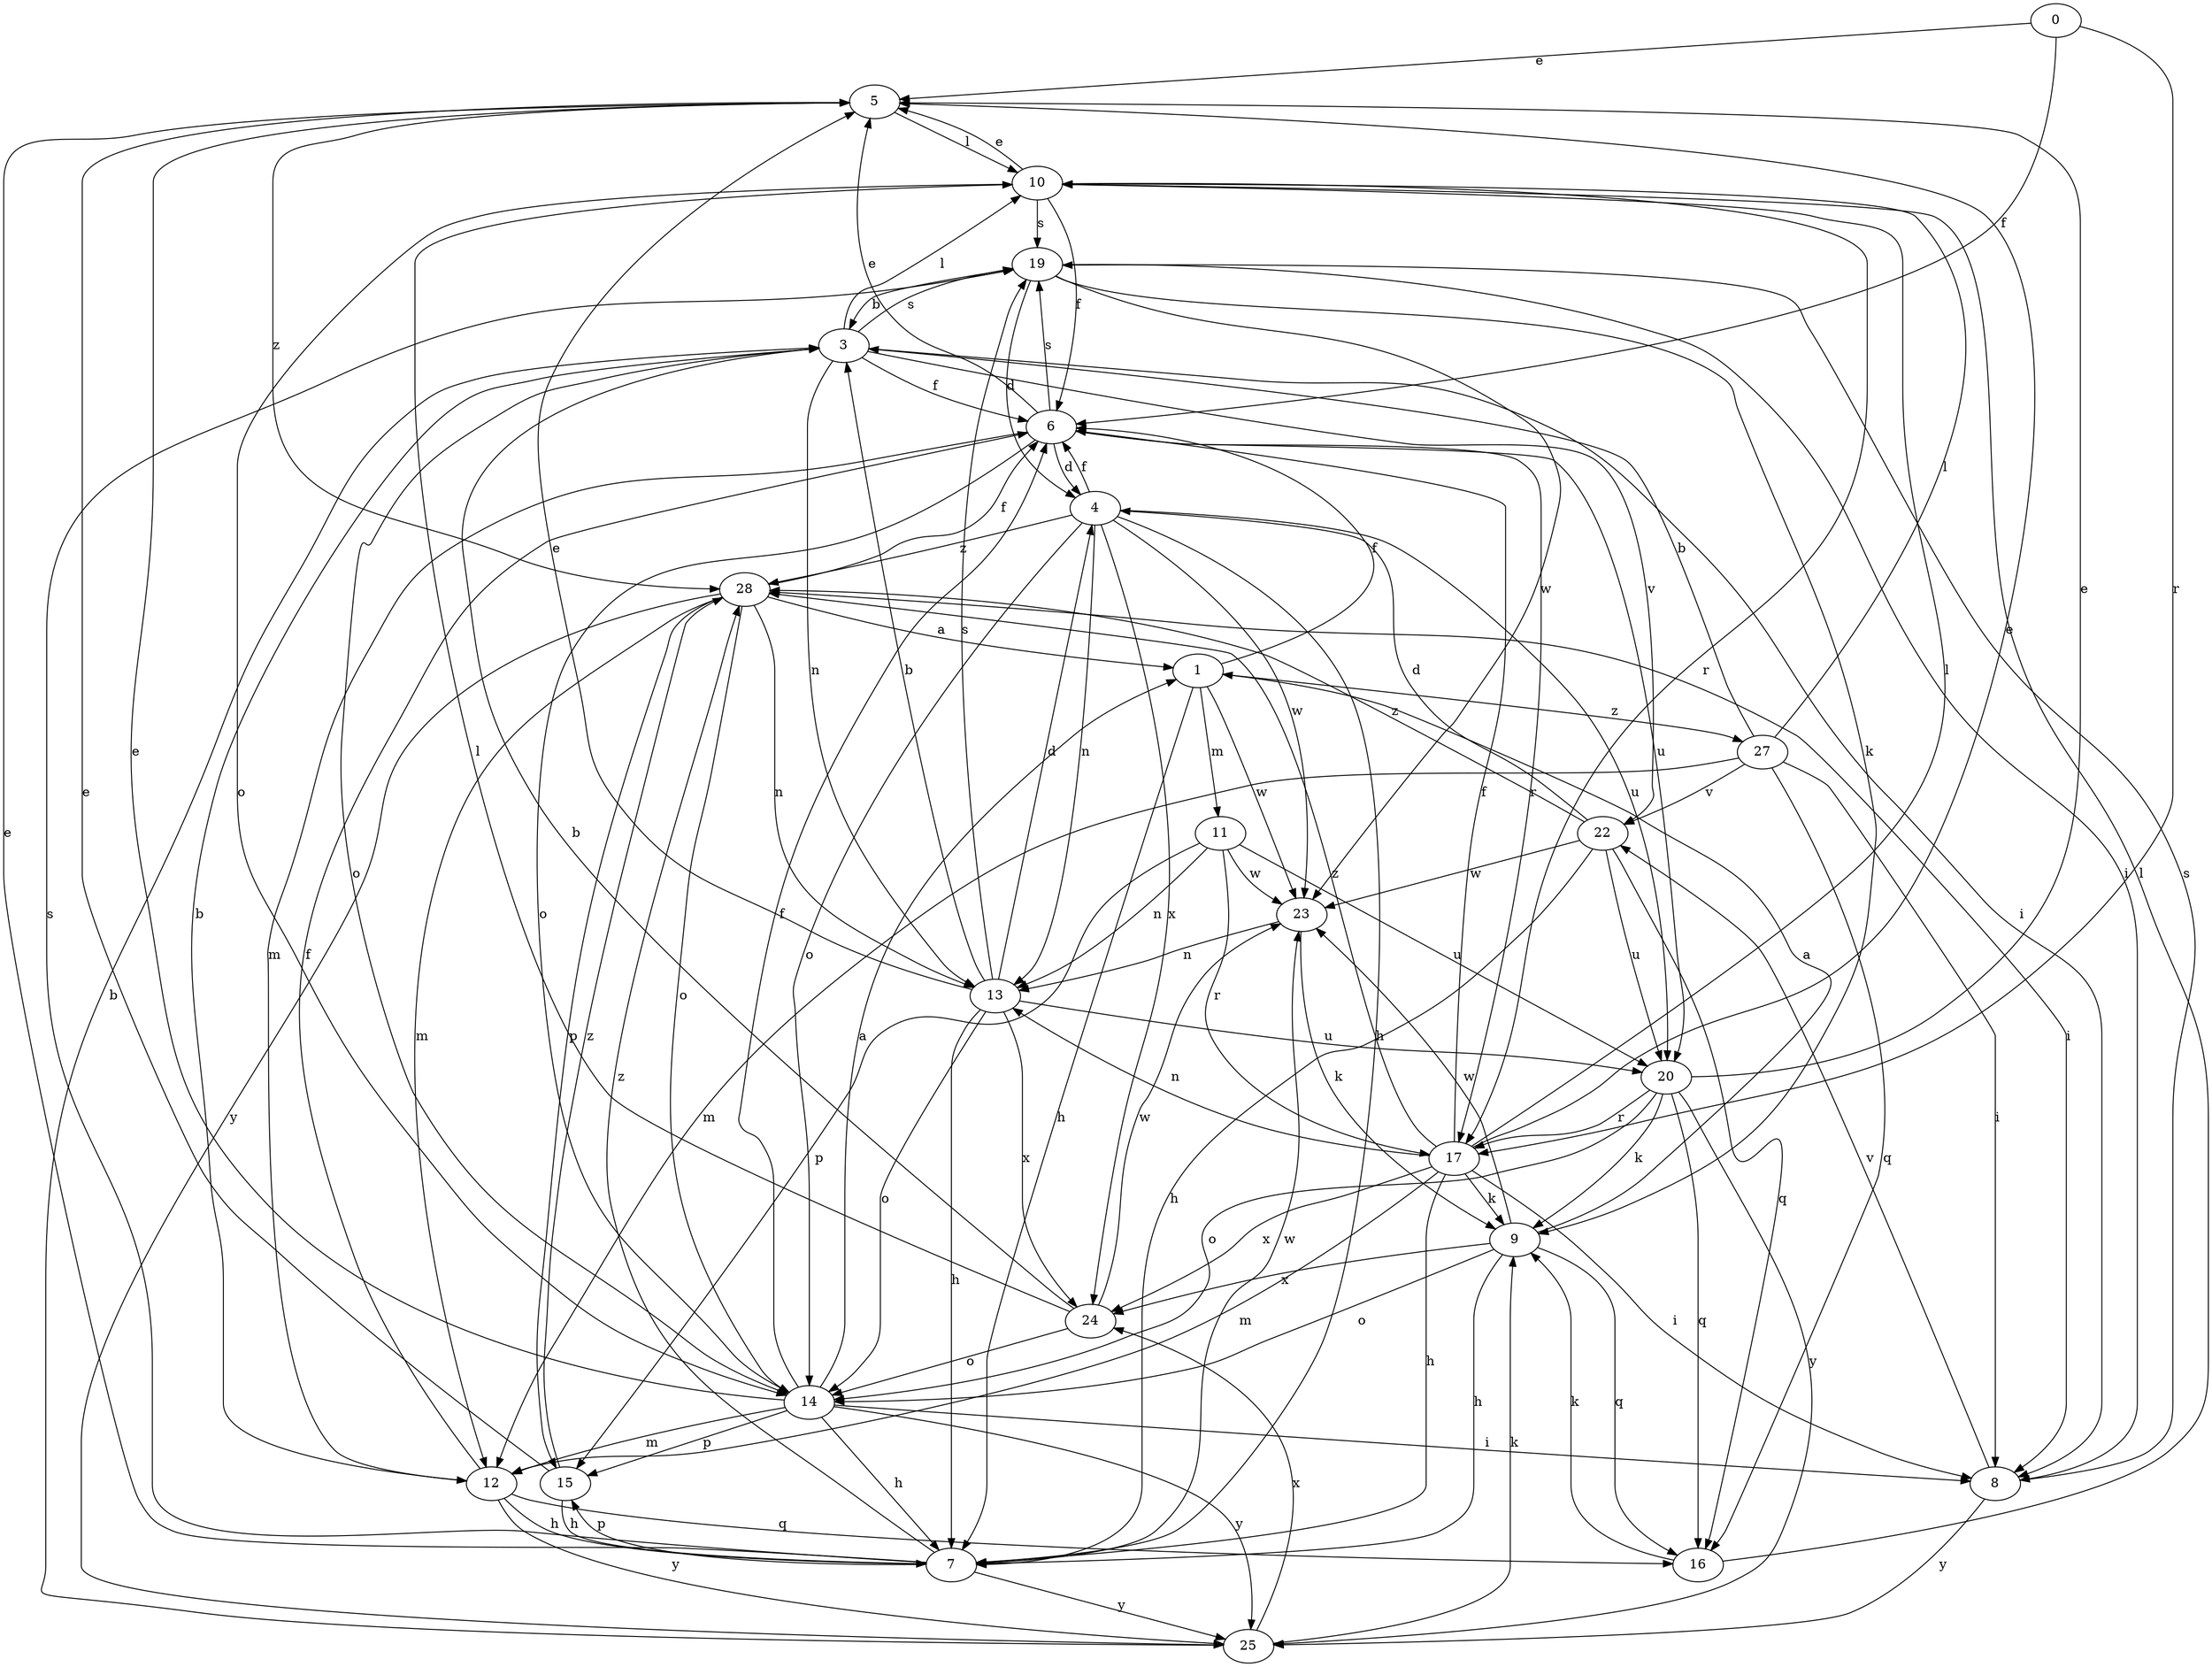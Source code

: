 strict digraph  {
0;
1;
3;
4;
5;
6;
7;
8;
9;
10;
11;
12;
13;
14;
15;
16;
17;
19;
20;
22;
23;
24;
25;
27;
28;
0 -> 5  [label=e];
0 -> 6  [label=f];
0 -> 17  [label=r];
1 -> 6  [label=f];
1 -> 7  [label=h];
1 -> 11  [label=m];
1 -> 23  [label=w];
1 -> 27  [label=z];
3 -> 6  [label=f];
3 -> 8  [label=i];
3 -> 10  [label=l];
3 -> 13  [label=n];
3 -> 14  [label=o];
3 -> 19  [label=s];
3 -> 22  [label=v];
4 -> 6  [label=f];
4 -> 7  [label=h];
4 -> 13  [label=n];
4 -> 14  [label=o];
4 -> 20  [label=u];
4 -> 23  [label=w];
4 -> 24  [label=x];
4 -> 28  [label=z];
5 -> 10  [label=l];
5 -> 28  [label=z];
6 -> 4  [label=d];
6 -> 5  [label=e];
6 -> 12  [label=m];
6 -> 14  [label=o];
6 -> 17  [label=r];
6 -> 19  [label=s];
6 -> 20  [label=u];
7 -> 5  [label=e];
7 -> 15  [label=p];
7 -> 19  [label=s];
7 -> 23  [label=w];
7 -> 25  [label=y];
7 -> 28  [label=z];
8 -> 19  [label=s];
8 -> 22  [label=v];
8 -> 25  [label=y];
9 -> 1  [label=a];
9 -> 7  [label=h];
9 -> 14  [label=o];
9 -> 16  [label=q];
9 -> 23  [label=w];
9 -> 24  [label=x];
10 -> 5  [label=e];
10 -> 6  [label=f];
10 -> 14  [label=o];
10 -> 17  [label=r];
10 -> 19  [label=s];
11 -> 13  [label=n];
11 -> 15  [label=p];
11 -> 17  [label=r];
11 -> 20  [label=u];
11 -> 23  [label=w];
12 -> 3  [label=b];
12 -> 6  [label=f];
12 -> 7  [label=h];
12 -> 16  [label=q];
12 -> 25  [label=y];
13 -> 3  [label=b];
13 -> 4  [label=d];
13 -> 5  [label=e];
13 -> 7  [label=h];
13 -> 14  [label=o];
13 -> 19  [label=s];
13 -> 20  [label=u];
13 -> 24  [label=x];
14 -> 1  [label=a];
14 -> 5  [label=e];
14 -> 6  [label=f];
14 -> 7  [label=h];
14 -> 8  [label=i];
14 -> 12  [label=m];
14 -> 15  [label=p];
14 -> 25  [label=y];
15 -> 5  [label=e];
15 -> 7  [label=h];
15 -> 28  [label=z];
16 -> 9  [label=k];
16 -> 10  [label=l];
17 -> 5  [label=e];
17 -> 6  [label=f];
17 -> 7  [label=h];
17 -> 8  [label=i];
17 -> 9  [label=k];
17 -> 10  [label=l];
17 -> 12  [label=m];
17 -> 13  [label=n];
17 -> 24  [label=x];
17 -> 28  [label=z];
19 -> 3  [label=b];
19 -> 4  [label=d];
19 -> 8  [label=i];
19 -> 9  [label=k];
19 -> 23  [label=w];
20 -> 5  [label=e];
20 -> 9  [label=k];
20 -> 14  [label=o];
20 -> 16  [label=q];
20 -> 17  [label=r];
20 -> 25  [label=y];
22 -> 4  [label=d];
22 -> 7  [label=h];
22 -> 16  [label=q];
22 -> 20  [label=u];
22 -> 23  [label=w];
22 -> 28  [label=z];
23 -> 9  [label=k];
23 -> 13  [label=n];
24 -> 3  [label=b];
24 -> 10  [label=l];
24 -> 14  [label=o];
24 -> 23  [label=w];
25 -> 3  [label=b];
25 -> 9  [label=k];
25 -> 24  [label=x];
27 -> 3  [label=b];
27 -> 8  [label=i];
27 -> 10  [label=l];
27 -> 12  [label=m];
27 -> 16  [label=q];
27 -> 22  [label=v];
28 -> 1  [label=a];
28 -> 6  [label=f];
28 -> 8  [label=i];
28 -> 12  [label=m];
28 -> 13  [label=n];
28 -> 14  [label=o];
28 -> 15  [label=p];
28 -> 25  [label=y];
}
